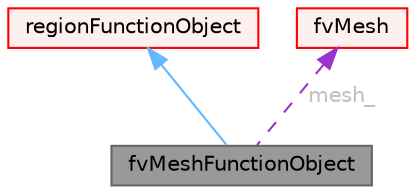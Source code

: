 digraph "fvMeshFunctionObject"
{
 // LATEX_PDF_SIZE
  bgcolor="transparent";
  edge [fontname=Helvetica,fontsize=10,labelfontname=Helvetica,labelfontsize=10];
  node [fontname=Helvetica,fontsize=10,shape=box,height=0.2,width=0.4];
  Node1 [id="Node000001",label="fvMeshFunctionObject",height=0.2,width=0.4,color="gray40", fillcolor="grey60", style="filled", fontcolor="black",tooltip="Specialization of Foam::functionObject for an Foam::fvMesh, providing a reference to the Foam::fvMesh..."];
  Node2 -> Node1 [id="edge1_Node000001_Node000002",dir="back",color="steelblue1",style="solid",tooltip=" "];
  Node2 [id="Node000002",label="regionFunctionObject",height=0.2,width=0.4,color="red", fillcolor="#FFF0F0", style="filled",URL="$classFoam_1_1functionObjects_1_1regionFunctionObject.html",tooltip="Specialization of Foam::functionObject for a region and providing a reference to the region Foam::obj..."];
  Node36 -> Node1 [id="edge2_Node000001_Node000036",dir="back",color="darkorchid3",style="dashed",tooltip=" ",label=" mesh_",fontcolor="grey" ];
  Node36 [id="Node000036",label="fvMesh",height=0.2,width=0.4,color="red", fillcolor="#FFF0F0", style="filled",URL="$classFoam_1_1fvMesh.html",tooltip="Mesh data needed to do the Finite Volume discretisation."];
}
